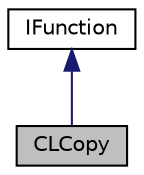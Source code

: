 digraph "CLCopy"
{
 // LATEX_PDF_SIZE
  edge [fontname="Helvetica",fontsize="10",labelfontname="Helvetica",labelfontsize="10"];
  node [fontname="Helvetica",fontsize="10",shape=record];
  Node1 [label="CLCopy",height=0.2,width=0.4,color="black", fillcolor="grey75", style="filled", fontcolor="black",tooltip="Basic function to run opencl::kernels::ClCopyKernel."];
  Node2 -> Node1 [dir="back",color="midnightblue",fontsize="10",style="solid",fontname="Helvetica"];
  Node2 [label="IFunction",height=0.2,width=0.4,color="black", fillcolor="white", style="filled",URL="$classarm__compute_1_1_i_function.xhtml",tooltip="Base class for all functions."];
}
